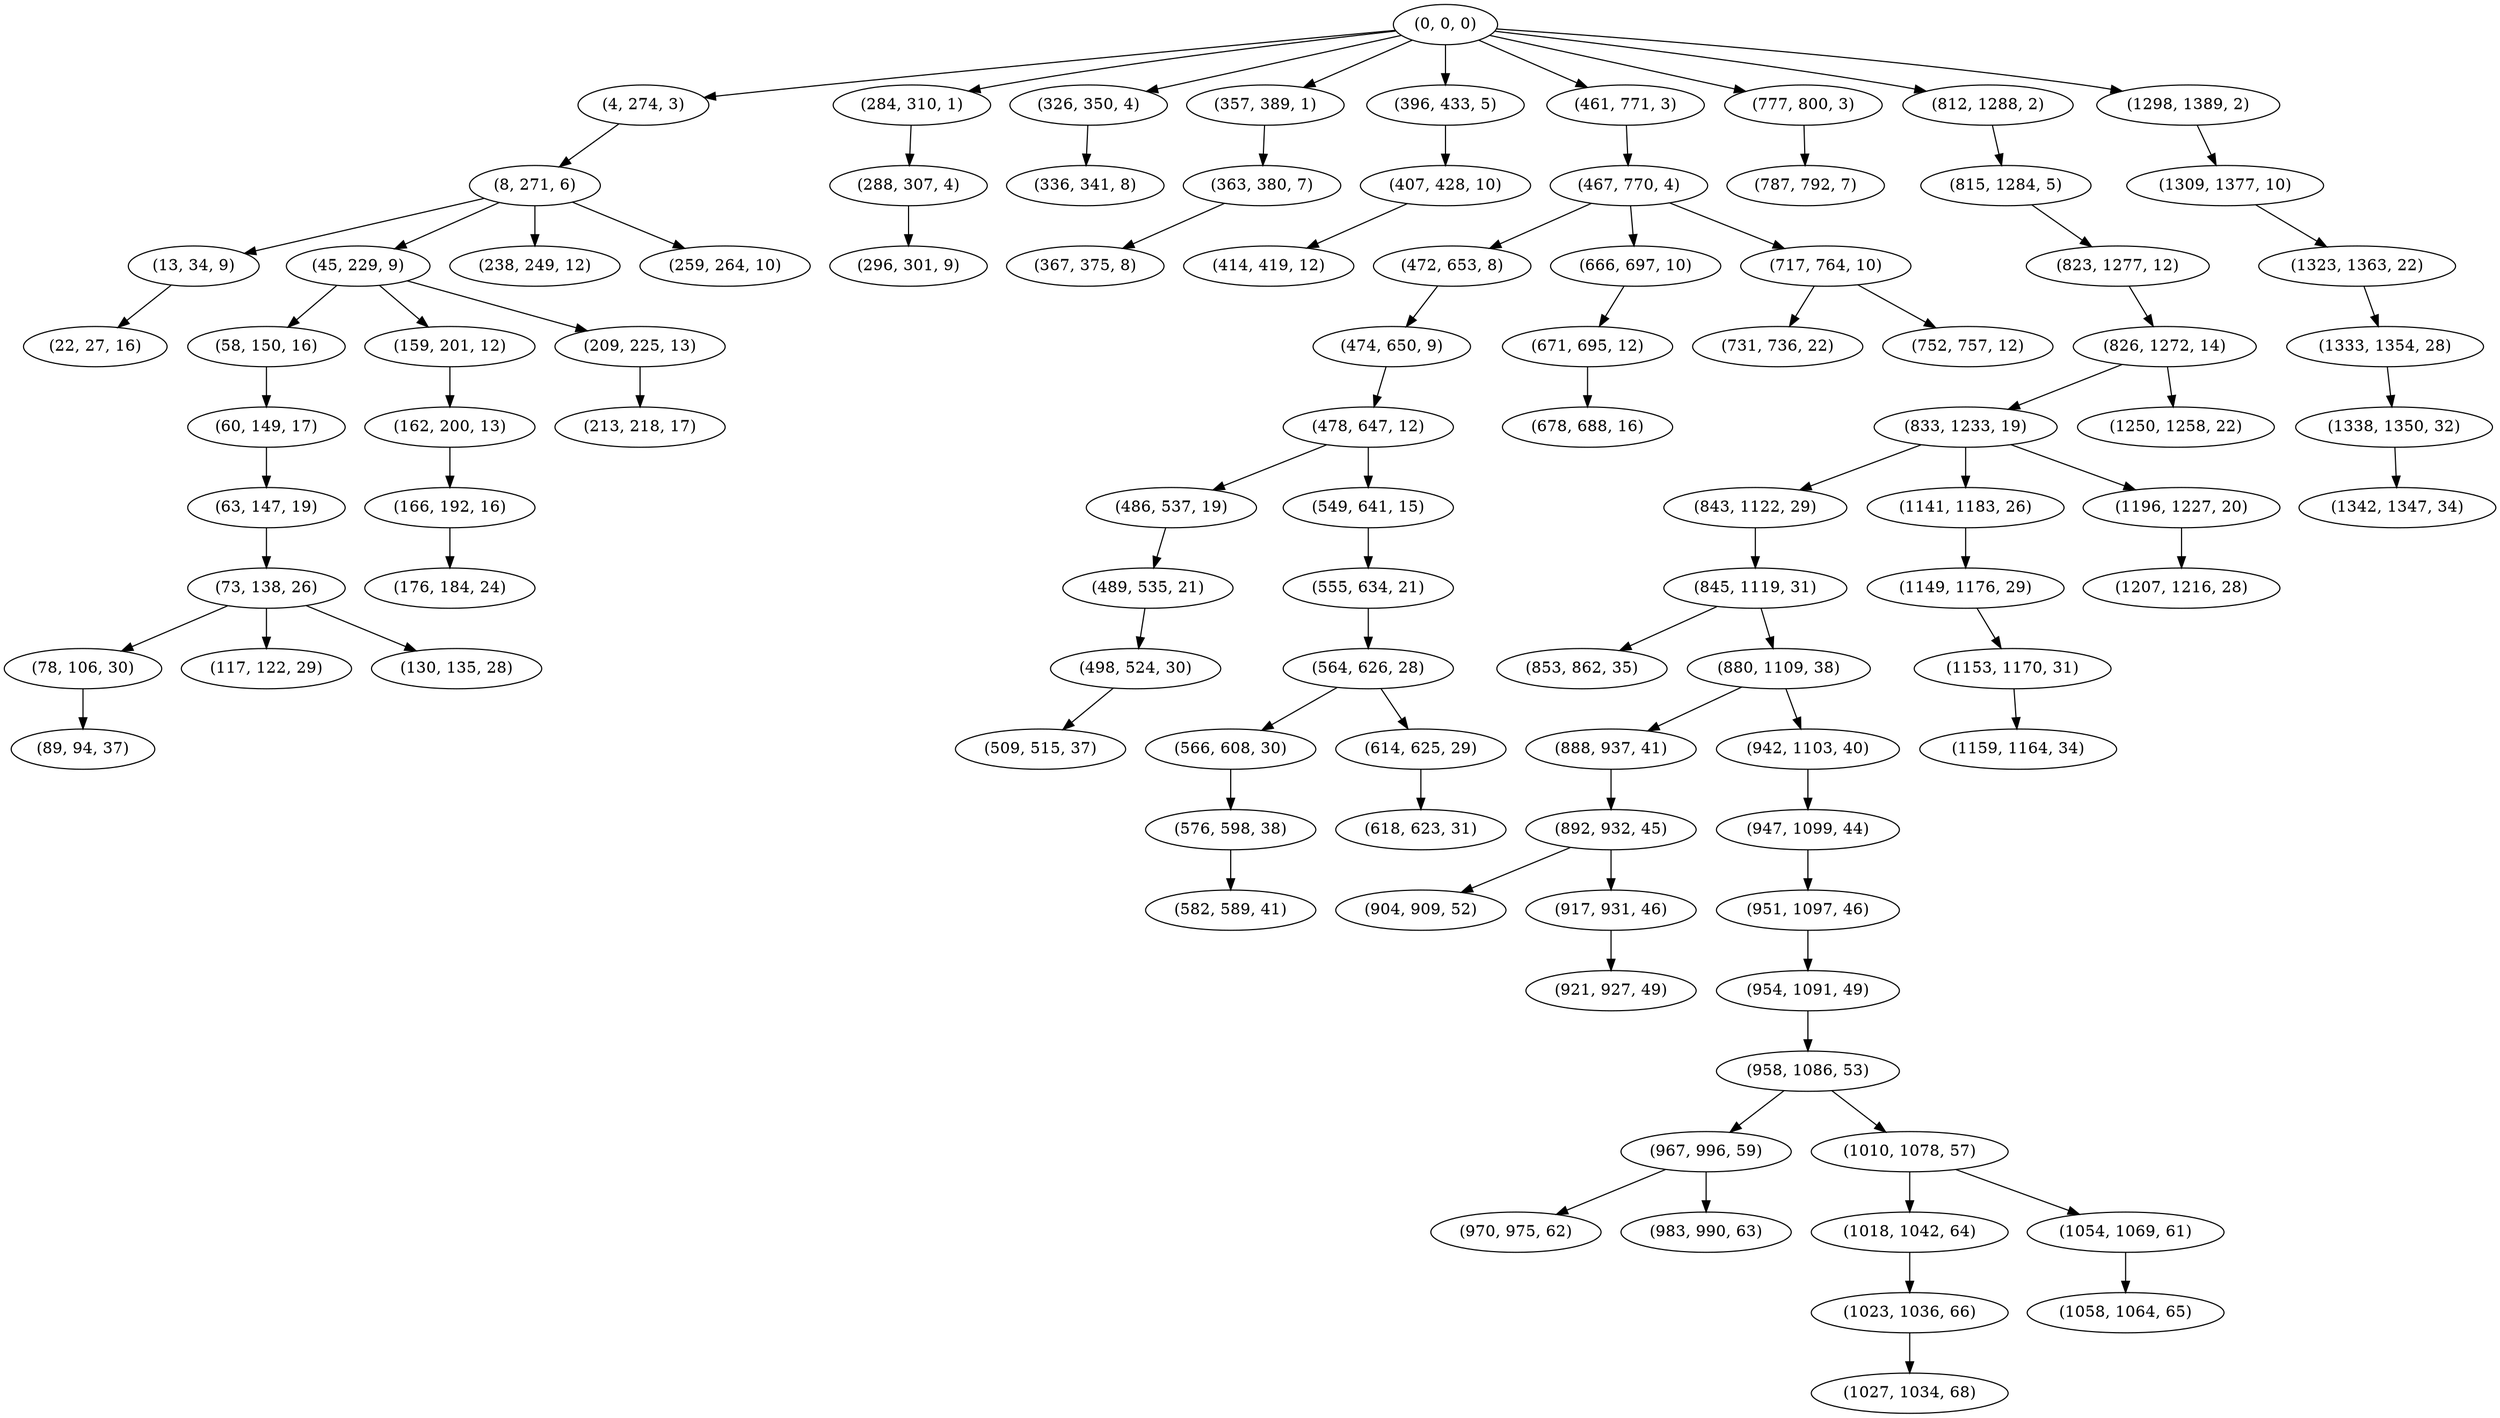 digraph tree {
    "(0, 0, 0)";
    "(4, 274, 3)";
    "(8, 271, 6)";
    "(13, 34, 9)";
    "(22, 27, 16)";
    "(45, 229, 9)";
    "(58, 150, 16)";
    "(60, 149, 17)";
    "(63, 147, 19)";
    "(73, 138, 26)";
    "(78, 106, 30)";
    "(89, 94, 37)";
    "(117, 122, 29)";
    "(130, 135, 28)";
    "(159, 201, 12)";
    "(162, 200, 13)";
    "(166, 192, 16)";
    "(176, 184, 24)";
    "(209, 225, 13)";
    "(213, 218, 17)";
    "(238, 249, 12)";
    "(259, 264, 10)";
    "(284, 310, 1)";
    "(288, 307, 4)";
    "(296, 301, 9)";
    "(326, 350, 4)";
    "(336, 341, 8)";
    "(357, 389, 1)";
    "(363, 380, 7)";
    "(367, 375, 8)";
    "(396, 433, 5)";
    "(407, 428, 10)";
    "(414, 419, 12)";
    "(461, 771, 3)";
    "(467, 770, 4)";
    "(472, 653, 8)";
    "(474, 650, 9)";
    "(478, 647, 12)";
    "(486, 537, 19)";
    "(489, 535, 21)";
    "(498, 524, 30)";
    "(509, 515, 37)";
    "(549, 641, 15)";
    "(555, 634, 21)";
    "(564, 626, 28)";
    "(566, 608, 30)";
    "(576, 598, 38)";
    "(582, 589, 41)";
    "(614, 625, 29)";
    "(618, 623, 31)";
    "(666, 697, 10)";
    "(671, 695, 12)";
    "(678, 688, 16)";
    "(717, 764, 10)";
    "(731, 736, 22)";
    "(752, 757, 12)";
    "(777, 800, 3)";
    "(787, 792, 7)";
    "(812, 1288, 2)";
    "(815, 1284, 5)";
    "(823, 1277, 12)";
    "(826, 1272, 14)";
    "(833, 1233, 19)";
    "(843, 1122, 29)";
    "(845, 1119, 31)";
    "(853, 862, 35)";
    "(880, 1109, 38)";
    "(888, 937, 41)";
    "(892, 932, 45)";
    "(904, 909, 52)";
    "(917, 931, 46)";
    "(921, 927, 49)";
    "(942, 1103, 40)";
    "(947, 1099, 44)";
    "(951, 1097, 46)";
    "(954, 1091, 49)";
    "(958, 1086, 53)";
    "(967, 996, 59)";
    "(970, 975, 62)";
    "(983, 990, 63)";
    "(1010, 1078, 57)";
    "(1018, 1042, 64)";
    "(1023, 1036, 66)";
    "(1027, 1034, 68)";
    "(1054, 1069, 61)";
    "(1058, 1064, 65)";
    "(1141, 1183, 26)";
    "(1149, 1176, 29)";
    "(1153, 1170, 31)";
    "(1159, 1164, 34)";
    "(1196, 1227, 20)";
    "(1207, 1216, 28)";
    "(1250, 1258, 22)";
    "(1298, 1389, 2)";
    "(1309, 1377, 10)";
    "(1323, 1363, 22)";
    "(1333, 1354, 28)";
    "(1338, 1350, 32)";
    "(1342, 1347, 34)";
    "(0, 0, 0)" -> "(4, 274, 3)";
    "(0, 0, 0)" -> "(284, 310, 1)";
    "(0, 0, 0)" -> "(326, 350, 4)";
    "(0, 0, 0)" -> "(357, 389, 1)";
    "(0, 0, 0)" -> "(396, 433, 5)";
    "(0, 0, 0)" -> "(461, 771, 3)";
    "(0, 0, 0)" -> "(777, 800, 3)";
    "(0, 0, 0)" -> "(812, 1288, 2)";
    "(0, 0, 0)" -> "(1298, 1389, 2)";
    "(4, 274, 3)" -> "(8, 271, 6)";
    "(8, 271, 6)" -> "(13, 34, 9)";
    "(8, 271, 6)" -> "(45, 229, 9)";
    "(8, 271, 6)" -> "(238, 249, 12)";
    "(8, 271, 6)" -> "(259, 264, 10)";
    "(13, 34, 9)" -> "(22, 27, 16)";
    "(45, 229, 9)" -> "(58, 150, 16)";
    "(45, 229, 9)" -> "(159, 201, 12)";
    "(45, 229, 9)" -> "(209, 225, 13)";
    "(58, 150, 16)" -> "(60, 149, 17)";
    "(60, 149, 17)" -> "(63, 147, 19)";
    "(63, 147, 19)" -> "(73, 138, 26)";
    "(73, 138, 26)" -> "(78, 106, 30)";
    "(73, 138, 26)" -> "(117, 122, 29)";
    "(73, 138, 26)" -> "(130, 135, 28)";
    "(78, 106, 30)" -> "(89, 94, 37)";
    "(159, 201, 12)" -> "(162, 200, 13)";
    "(162, 200, 13)" -> "(166, 192, 16)";
    "(166, 192, 16)" -> "(176, 184, 24)";
    "(209, 225, 13)" -> "(213, 218, 17)";
    "(284, 310, 1)" -> "(288, 307, 4)";
    "(288, 307, 4)" -> "(296, 301, 9)";
    "(326, 350, 4)" -> "(336, 341, 8)";
    "(357, 389, 1)" -> "(363, 380, 7)";
    "(363, 380, 7)" -> "(367, 375, 8)";
    "(396, 433, 5)" -> "(407, 428, 10)";
    "(407, 428, 10)" -> "(414, 419, 12)";
    "(461, 771, 3)" -> "(467, 770, 4)";
    "(467, 770, 4)" -> "(472, 653, 8)";
    "(467, 770, 4)" -> "(666, 697, 10)";
    "(467, 770, 4)" -> "(717, 764, 10)";
    "(472, 653, 8)" -> "(474, 650, 9)";
    "(474, 650, 9)" -> "(478, 647, 12)";
    "(478, 647, 12)" -> "(486, 537, 19)";
    "(478, 647, 12)" -> "(549, 641, 15)";
    "(486, 537, 19)" -> "(489, 535, 21)";
    "(489, 535, 21)" -> "(498, 524, 30)";
    "(498, 524, 30)" -> "(509, 515, 37)";
    "(549, 641, 15)" -> "(555, 634, 21)";
    "(555, 634, 21)" -> "(564, 626, 28)";
    "(564, 626, 28)" -> "(566, 608, 30)";
    "(564, 626, 28)" -> "(614, 625, 29)";
    "(566, 608, 30)" -> "(576, 598, 38)";
    "(576, 598, 38)" -> "(582, 589, 41)";
    "(614, 625, 29)" -> "(618, 623, 31)";
    "(666, 697, 10)" -> "(671, 695, 12)";
    "(671, 695, 12)" -> "(678, 688, 16)";
    "(717, 764, 10)" -> "(731, 736, 22)";
    "(717, 764, 10)" -> "(752, 757, 12)";
    "(777, 800, 3)" -> "(787, 792, 7)";
    "(812, 1288, 2)" -> "(815, 1284, 5)";
    "(815, 1284, 5)" -> "(823, 1277, 12)";
    "(823, 1277, 12)" -> "(826, 1272, 14)";
    "(826, 1272, 14)" -> "(833, 1233, 19)";
    "(826, 1272, 14)" -> "(1250, 1258, 22)";
    "(833, 1233, 19)" -> "(843, 1122, 29)";
    "(833, 1233, 19)" -> "(1141, 1183, 26)";
    "(833, 1233, 19)" -> "(1196, 1227, 20)";
    "(843, 1122, 29)" -> "(845, 1119, 31)";
    "(845, 1119, 31)" -> "(853, 862, 35)";
    "(845, 1119, 31)" -> "(880, 1109, 38)";
    "(880, 1109, 38)" -> "(888, 937, 41)";
    "(880, 1109, 38)" -> "(942, 1103, 40)";
    "(888, 937, 41)" -> "(892, 932, 45)";
    "(892, 932, 45)" -> "(904, 909, 52)";
    "(892, 932, 45)" -> "(917, 931, 46)";
    "(917, 931, 46)" -> "(921, 927, 49)";
    "(942, 1103, 40)" -> "(947, 1099, 44)";
    "(947, 1099, 44)" -> "(951, 1097, 46)";
    "(951, 1097, 46)" -> "(954, 1091, 49)";
    "(954, 1091, 49)" -> "(958, 1086, 53)";
    "(958, 1086, 53)" -> "(967, 996, 59)";
    "(958, 1086, 53)" -> "(1010, 1078, 57)";
    "(967, 996, 59)" -> "(970, 975, 62)";
    "(967, 996, 59)" -> "(983, 990, 63)";
    "(1010, 1078, 57)" -> "(1018, 1042, 64)";
    "(1010, 1078, 57)" -> "(1054, 1069, 61)";
    "(1018, 1042, 64)" -> "(1023, 1036, 66)";
    "(1023, 1036, 66)" -> "(1027, 1034, 68)";
    "(1054, 1069, 61)" -> "(1058, 1064, 65)";
    "(1141, 1183, 26)" -> "(1149, 1176, 29)";
    "(1149, 1176, 29)" -> "(1153, 1170, 31)";
    "(1153, 1170, 31)" -> "(1159, 1164, 34)";
    "(1196, 1227, 20)" -> "(1207, 1216, 28)";
    "(1298, 1389, 2)" -> "(1309, 1377, 10)";
    "(1309, 1377, 10)" -> "(1323, 1363, 22)";
    "(1323, 1363, 22)" -> "(1333, 1354, 28)";
    "(1333, 1354, 28)" -> "(1338, 1350, 32)";
    "(1338, 1350, 32)" -> "(1342, 1347, 34)";
}
